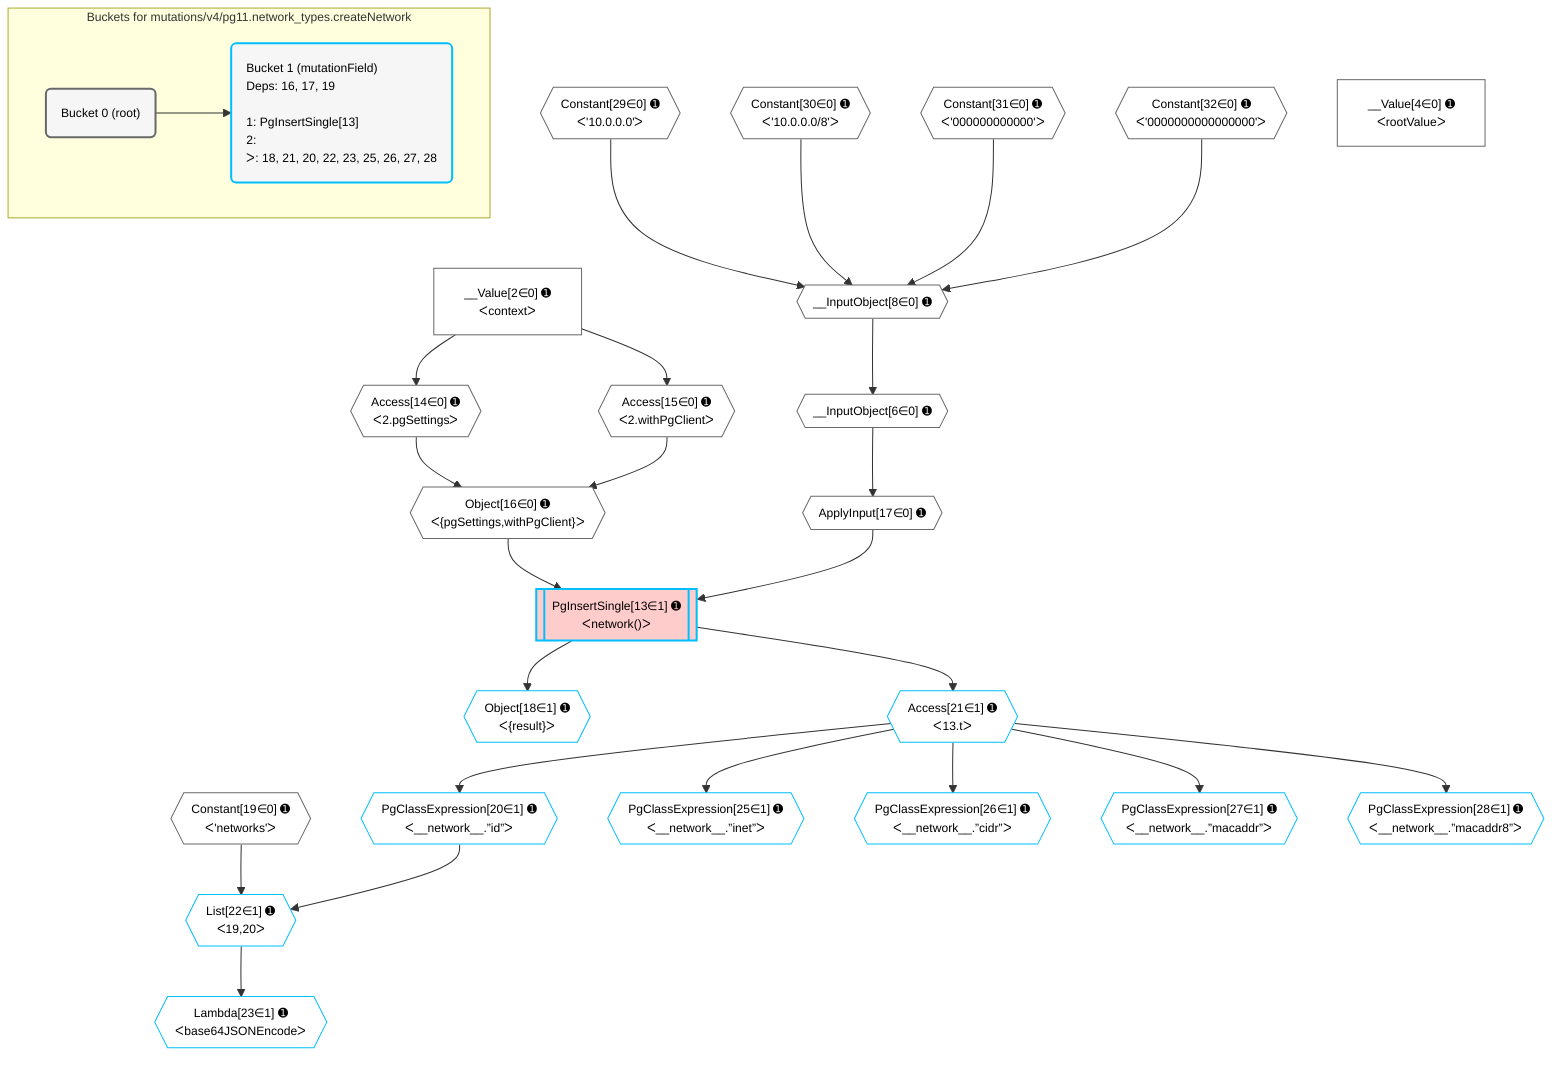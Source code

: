 %%{init: {'themeVariables': { 'fontSize': '12px'}}}%%
graph TD
    classDef path fill:#eee,stroke:#000,color:#000
    classDef plan fill:#fff,stroke-width:1px,color:#000
    classDef itemplan fill:#fff,stroke-width:2px,color:#000
    classDef unbatchedplan fill:#dff,stroke-width:1px,color:#000
    classDef sideeffectplan fill:#fcc,stroke-width:2px,color:#000
    classDef bucket fill:#f6f6f6,color:#000,stroke-width:2px,text-align:left


    %% plan dependencies
    __InputObject8{{"__InputObject[8∈0] ➊"}}:::plan
    Constant29{{"Constant[29∈0] ➊<br />ᐸ'10.0.0.0'ᐳ"}}:::plan
    Constant30{{"Constant[30∈0] ➊<br />ᐸ'10.0.0.0/8'ᐳ"}}:::plan
    Constant31{{"Constant[31∈0] ➊<br />ᐸ'000000000000'ᐳ"}}:::plan
    Constant32{{"Constant[32∈0] ➊<br />ᐸ'0000000000000000'ᐳ"}}:::plan
    Constant29 & Constant30 & Constant31 & Constant32 --> __InputObject8
    __InputObject6{{"__InputObject[6∈0] ➊"}}:::plan
    __InputObject8 --> __InputObject6
    Object16{{"Object[16∈0] ➊<br />ᐸ{pgSettings,withPgClient}ᐳ"}}:::plan
    Access14{{"Access[14∈0] ➊<br />ᐸ2.pgSettingsᐳ"}}:::plan
    Access15{{"Access[15∈0] ➊<br />ᐸ2.withPgClientᐳ"}}:::plan
    Access14 & Access15 --> Object16
    __Value2["__Value[2∈0] ➊<br />ᐸcontextᐳ"]:::plan
    __Value2 --> Access14
    __Value2 --> Access15
    ApplyInput17{{"ApplyInput[17∈0] ➊"}}:::plan
    __InputObject6 --> ApplyInput17
    __Value4["__Value[4∈0] ➊<br />ᐸrootValueᐳ"]:::plan
    Constant19{{"Constant[19∈0] ➊<br />ᐸ'networks'ᐳ"}}:::plan
    PgInsertSingle13[["PgInsertSingle[13∈1] ➊<br />ᐸnetwork()ᐳ"]]:::sideeffectplan
    Object16 & ApplyInput17 --> PgInsertSingle13
    List22{{"List[22∈1] ➊<br />ᐸ19,20ᐳ"}}:::plan
    PgClassExpression20{{"PgClassExpression[20∈1] ➊<br />ᐸ__network__.”id”ᐳ"}}:::plan
    Constant19 & PgClassExpression20 --> List22
    Object18{{"Object[18∈1] ➊<br />ᐸ{result}ᐳ"}}:::plan
    PgInsertSingle13 --> Object18
    Access21{{"Access[21∈1] ➊<br />ᐸ13.tᐳ"}}:::plan
    Access21 --> PgClassExpression20
    PgInsertSingle13 --> Access21
    Lambda23{{"Lambda[23∈1] ➊<br />ᐸbase64JSONEncodeᐳ"}}:::plan
    List22 --> Lambda23
    PgClassExpression25{{"PgClassExpression[25∈1] ➊<br />ᐸ__network__.”inet”ᐳ"}}:::plan
    Access21 --> PgClassExpression25
    PgClassExpression26{{"PgClassExpression[26∈1] ➊<br />ᐸ__network__.”cidr”ᐳ"}}:::plan
    Access21 --> PgClassExpression26
    PgClassExpression27{{"PgClassExpression[27∈1] ➊<br />ᐸ__network__.”macaddr”ᐳ"}}:::plan
    Access21 --> PgClassExpression27
    PgClassExpression28{{"PgClassExpression[28∈1] ➊<br />ᐸ__network__.”macaddr8”ᐳ"}}:::plan
    Access21 --> PgClassExpression28

    %% define steps

    subgraph "Buckets for mutations/v4/pg11.network_types.createNetwork"
    Bucket0("Bucket 0 (root)"):::bucket
    classDef bucket0 stroke:#696969
    class Bucket0,__Value2,__Value4,__InputObject6,__InputObject8,Access14,Access15,Object16,ApplyInput17,Constant19,Constant29,Constant30,Constant31,Constant32 bucket0
    Bucket1("Bucket 1 (mutationField)<br />Deps: 16, 17, 19<br /><br />1: PgInsertSingle[13]<br />2: <br />ᐳ: 18, 21, 20, 22, 23, 25, 26, 27, 28"):::bucket
    classDef bucket1 stroke:#00bfff
    class Bucket1,PgInsertSingle13,Object18,PgClassExpression20,Access21,List22,Lambda23,PgClassExpression25,PgClassExpression26,PgClassExpression27,PgClassExpression28 bucket1
    Bucket0 --> Bucket1
    end